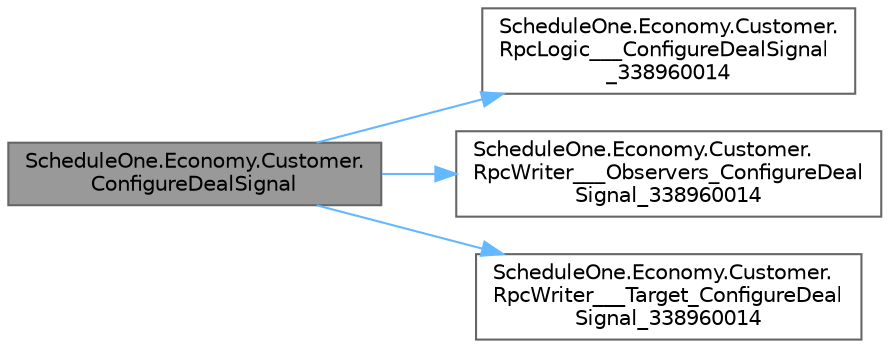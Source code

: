 digraph "ScheduleOne.Economy.Customer.ConfigureDealSignal"
{
 // LATEX_PDF_SIZE
  bgcolor="transparent";
  edge [fontname=Helvetica,fontsize=10,labelfontname=Helvetica,labelfontsize=10];
  node [fontname=Helvetica,fontsize=10,shape=box,height=0.2,width=0.4];
  rankdir="LR";
  Node1 [id="Node000001",label="ScheduleOne.Economy.Customer.\lConfigureDealSignal",height=0.2,width=0.4,color="gray40", fillcolor="grey60", style="filled", fontcolor="black",tooltip=" "];
  Node1 -> Node2 [id="edge1_Node000001_Node000002",color="steelblue1",style="solid",tooltip=" "];
  Node2 [id="Node000002",label="ScheduleOne.Economy.Customer.\lRpcLogic___ConfigureDealSignal\l_338960014",height=0.2,width=0.4,color="grey40", fillcolor="white", style="filled",URL="$class_schedule_one_1_1_economy_1_1_customer.html#afba1602548843c13b3b29feeab5bb448",tooltip=" "];
  Node1 -> Node3 [id="edge2_Node000001_Node000003",color="steelblue1",style="solid",tooltip=" "];
  Node3 [id="Node000003",label="ScheduleOne.Economy.Customer.\lRpcWriter___Observers_ConfigureDeal\lSignal_338960014",height=0.2,width=0.4,color="grey40", fillcolor="white", style="filled",URL="$class_schedule_one_1_1_economy_1_1_customer.html#a20b9f208c9387648fc892b2a9d6613ba",tooltip=" "];
  Node1 -> Node4 [id="edge3_Node000001_Node000004",color="steelblue1",style="solid",tooltip=" "];
  Node4 [id="Node000004",label="ScheduleOne.Economy.Customer.\lRpcWriter___Target_ConfigureDeal\lSignal_338960014",height=0.2,width=0.4,color="grey40", fillcolor="white", style="filled",URL="$class_schedule_one_1_1_economy_1_1_customer.html#a5c486306585c7def402944c501ea2458",tooltip=" "];
}
